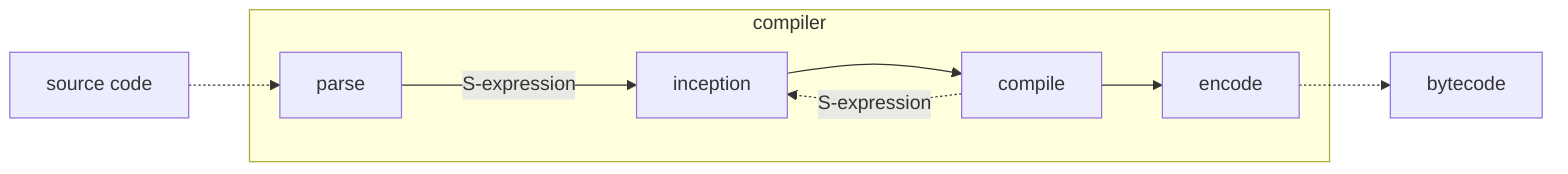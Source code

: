 flowchart LR
  d0[source code] -.-> c1

  subgraph s0[compiler]
    c1[parse] --->|S-expression| c2[inception] --> c3[compile]

    c3 -.->|S-expression| c2

    c3 --> c4[encode]
  end

  c4 -.-> d1[bytecode]